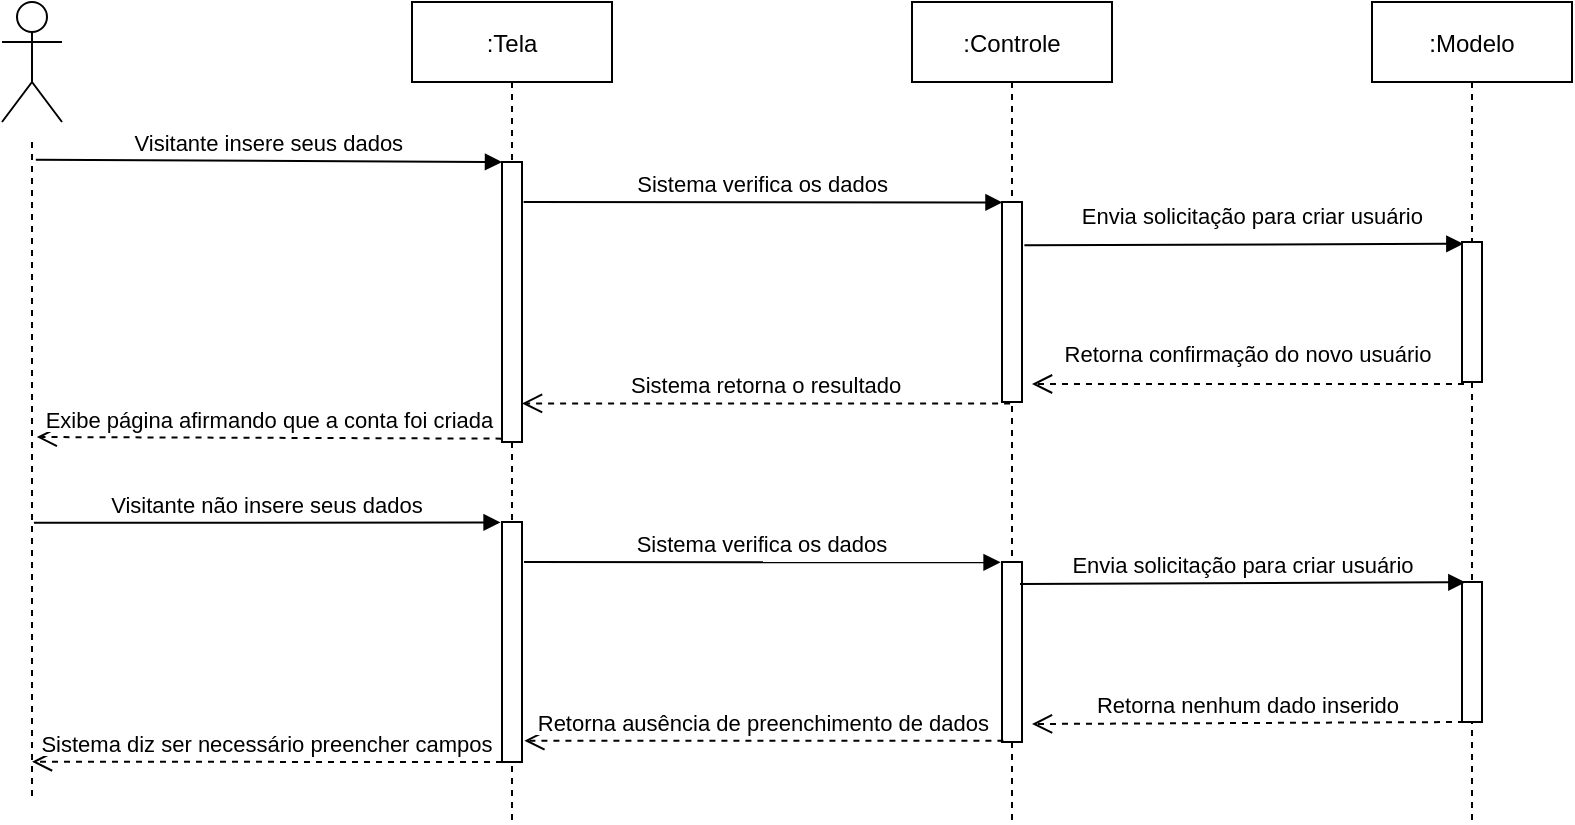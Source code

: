 <mxfile version="14.5.10" type="device"><diagram id="kgpKYQtTHZ0yAKxKKP6v" name="Page-1"><mxGraphModel dx="1716" dy="447" grid="1" gridSize="10" guides="1" tooltips="1" connect="1" arrows="1" fold="1" page="1" pageScale="1" pageWidth="850" pageHeight="1100" math="0" shadow="0"><root><mxCell id="0"/><mxCell id="1" parent="0"/><mxCell id="3nuBFxr9cyL0pnOWT2aG-1" value=":Tela" style="shape=umlLifeline;perimeter=lifelinePerimeter;container=1;collapsible=0;recursiveResize=0;rounded=0;shadow=0;strokeWidth=1;" parent="1" vertex="1"><mxGeometry x="120" y="80" width="100" height="410" as="geometry"/></mxCell><mxCell id="3nuBFxr9cyL0pnOWT2aG-2" value="" style="points=[];perimeter=orthogonalPerimeter;rounded=0;shadow=0;strokeWidth=1;" parent="3nuBFxr9cyL0pnOWT2aG-1" vertex="1"><mxGeometry x="45" y="80" width="10" height="140" as="geometry"/></mxCell><mxCell id="dFvEFmMGq-K7N-Xitd6R-15" value="" style="points=[];perimeter=orthogonalPerimeter;rounded=0;shadow=0;strokeWidth=1;" parent="3nuBFxr9cyL0pnOWT2aG-1" vertex="1"><mxGeometry x="45" y="260" width="10" height="120" as="geometry"/></mxCell><mxCell id="3nuBFxr9cyL0pnOWT2aG-5" value=":Controle" style="shape=umlLifeline;perimeter=lifelinePerimeter;container=1;collapsible=0;recursiveResize=0;rounded=0;shadow=0;strokeWidth=1;" parent="1" vertex="1"><mxGeometry x="370" y="80" width="100" height="410" as="geometry"/></mxCell><mxCell id="3nuBFxr9cyL0pnOWT2aG-6" value="" style="points=[];perimeter=orthogonalPerimeter;rounded=0;shadow=0;strokeWidth=1;" parent="3nuBFxr9cyL0pnOWT2aG-5" vertex="1"><mxGeometry x="45" y="100" width="10" height="100" as="geometry"/></mxCell><mxCell id="dFvEFmMGq-K7N-Xitd6R-16" value="" style="points=[];perimeter=orthogonalPerimeter;rounded=0;shadow=0;strokeWidth=1;" parent="3nuBFxr9cyL0pnOWT2aG-5" vertex="1"><mxGeometry x="45" y="280" width="10" height="90" as="geometry"/></mxCell><mxCell id="3nuBFxr9cyL0pnOWT2aG-7" value="Sistema retorna o resultado" style="verticalAlign=bottom;endArrow=open;dashed=1;endSize=8;exitX=0.405;exitY=1.007;shadow=0;strokeWidth=1;exitDx=0;exitDy=0;exitPerimeter=0;" parent="1" source="3nuBFxr9cyL0pnOWT2aG-6" target="3nuBFxr9cyL0pnOWT2aG-2" edge="1"><mxGeometry relative="1" as="geometry"><mxPoint x="275" y="236" as="targetPoint"/></mxGeometry></mxCell><mxCell id="3nuBFxr9cyL0pnOWT2aG-8" value="Sistema verifica os dados" style="verticalAlign=bottom;endArrow=block;shadow=0;strokeWidth=1;exitX=1.08;exitY=0.143;exitDx=0;exitDy=0;exitPerimeter=0;entryX=0.024;entryY=0.002;entryDx=0;entryDy=0;entryPerimeter=0;" parent="1" source="3nuBFxr9cyL0pnOWT2aG-2" target="3nuBFxr9cyL0pnOWT2aG-6" edge="1"><mxGeometry relative="1" as="geometry"><mxPoint x="275" y="160" as="sourcePoint"/><mxPoint x="400" y="189" as="targetPoint"/></mxGeometry></mxCell><mxCell id="3nuBFxr9cyL0pnOWT2aG-10" value="Retorna confirmação do novo usuário" style="verticalAlign=bottom;endArrow=open;dashed=1;endSize=8;exitX=0.1;exitY=1.014;shadow=0;strokeWidth=1;exitDx=0;exitDy=0;exitPerimeter=0;" parent="1" source="3nuBFxr9cyL0pnOWT2aG-4" edge="1"><mxGeometry y="-6" relative="1" as="geometry"><mxPoint x="430" y="271" as="targetPoint"/><mxPoint as="offset"/></mxGeometry></mxCell><mxCell id="dFvEFmMGq-K7N-Xitd6R-1" value=":Modelo" style="shape=umlLifeline;perimeter=lifelinePerimeter;container=1;collapsible=0;recursiveResize=0;rounded=0;shadow=0;strokeWidth=1;size=40;" parent="1" vertex="1"><mxGeometry x="600" y="80" width="100" height="410" as="geometry"/></mxCell><mxCell id="3nuBFxr9cyL0pnOWT2aG-4" value="" style="points=[];perimeter=orthogonalPerimeter;rounded=0;shadow=0;strokeWidth=1;" parent="dFvEFmMGq-K7N-Xitd6R-1" vertex="1"><mxGeometry x="45" y="120" width="10" height="70" as="geometry"/></mxCell><mxCell id="dFvEFmMGq-K7N-Xitd6R-24" value="" style="points=[];perimeter=orthogonalPerimeter;rounded=0;shadow=0;strokeWidth=1;" parent="dFvEFmMGq-K7N-Xitd6R-1" vertex="1"><mxGeometry x="45" y="290" width="10" height="70" as="geometry"/></mxCell><mxCell id="dFvEFmMGq-K7N-Xitd6R-8" value="Envia solicitação para criar usuário" style="verticalAlign=bottom;endArrow=block;entryX=0.067;entryY=0.013;shadow=0;strokeWidth=1;exitX=1.12;exitY=0.216;exitDx=0;exitDy=0;exitPerimeter=0;entryDx=0;entryDy=0;entryPerimeter=0;" parent="1" source="3nuBFxr9cyL0pnOWT2aG-6" target="3nuBFxr9cyL0pnOWT2aG-4" edge="1"><mxGeometry x="0.04" y="5" relative="1" as="geometry"><mxPoint x="360" y="190" as="sourcePoint"/><mxPoint x="530" y="190" as="targetPoint"/><mxPoint as="offset"/></mxGeometry></mxCell><mxCell id="dFvEFmMGq-K7N-Xitd6R-9" value="" style="shape=umlLifeline;perimeter=lifelinePerimeter;container=1;collapsible=0;recursiveResize=0;rounded=0;shadow=0;strokeWidth=1;size=0;" parent="1" vertex="1"><mxGeometry x="-80" y="150" width="20" height="330" as="geometry"/></mxCell><mxCell id="3nuBFxr9cyL0pnOWT2aG-3" value="Visitante insere seus dados" style="verticalAlign=bottom;startArrow=none;endArrow=block;startSize=8;shadow=0;strokeWidth=1;startFill=0;exitX=0.595;exitY=0.027;exitDx=0;exitDy=0;exitPerimeter=0;" parent="1" source="dFvEFmMGq-K7N-Xitd6R-9" target="3nuBFxr9cyL0pnOWT2aG-2" edge="1"><mxGeometry relative="1" as="geometry"><mxPoint x="-50" y="160" as="sourcePoint"/></mxGeometry></mxCell><mxCell id="dFvEFmMGq-K7N-Xitd6R-17" value="Retorna ausência de preenchimento de dados" style="verticalAlign=bottom;endArrow=open;dashed=1;endSize=8;shadow=0;strokeWidth=1;entryX=1.119;entryY=0.911;entryDx=0;entryDy=0;entryPerimeter=0;exitX=0.071;exitY=0.993;exitDx=0;exitDy=0;exitPerimeter=0;" parent="1" source="dFvEFmMGq-K7N-Xitd6R-16" target="dFvEFmMGq-K7N-Xitd6R-15" edge="1"><mxGeometry relative="1" as="geometry"><mxPoint x="340" y="610" as="targetPoint"/></mxGeometry></mxCell><mxCell id="dFvEFmMGq-K7N-Xitd6R-18" value="Sistema verifica os dados" style="verticalAlign=bottom;endArrow=block;shadow=0;strokeWidth=1;entryX=-0.071;entryY=0.002;entryDx=0;entryDy=0;entryPerimeter=0;" parent="1" target="dFvEFmMGq-K7N-Xitd6R-16" edge="1"><mxGeometry relative="1" as="geometry"><mxPoint x="176" y="360" as="sourcePoint"/><mxPoint x="340" y="378" as="targetPoint"/></mxGeometry></mxCell><mxCell id="dFvEFmMGq-K7N-Xitd6R-19" value="Retorna nenhum dado inserido" style="verticalAlign=bottom;endArrow=open;dashed=1;endSize=8;shadow=0;strokeWidth=1;exitX=0.1;exitY=1;exitDx=0;exitDy=0;exitPerimeter=0;" parent="1" source="dFvEFmMGq-K7N-Xitd6R-24" edge="1"><mxGeometry relative="1" as="geometry"><mxPoint x="430" y="441" as="targetPoint"/><mxPoint x="590" y="470" as="sourcePoint"/></mxGeometry></mxCell><mxCell id="dFvEFmMGq-K7N-Xitd6R-22" value="Envia solicitação para criar usuário" style="verticalAlign=bottom;startArrow=none;endArrow=block;startSize=8;shadow=0;strokeWidth=1;startFill=0;entryX=0.167;entryY=0.002;entryDx=0;entryDy=0;entryPerimeter=0;exitX=0.9;exitY=0.122;exitDx=0;exitDy=0;exitPerimeter=0;" parent="1" source="dFvEFmMGq-K7N-Xitd6R-16" target="dFvEFmMGq-K7N-Xitd6R-24" edge="1"><mxGeometry relative="1" as="geometry"><mxPoint x="440" y="370" as="sourcePoint"/><mxPoint x="537.5" y="390" as="targetPoint"/></mxGeometry></mxCell><mxCell id="dFvEFmMGq-K7N-Xitd6R-25" value="Visitante não insere seus dados" style="verticalAlign=bottom;endArrow=block;shadow=0;strokeWidth=1;entryX=-0.071;entryY=0.002;entryDx=0;entryDy=0;entryPerimeter=0;exitX=0.548;exitY=0.577;exitDx=0;exitDy=0;exitPerimeter=0;" parent="1" source="dFvEFmMGq-K7N-Xitd6R-9" target="dFvEFmMGq-K7N-Xitd6R-15" edge="1"><mxGeometry relative="1" as="geometry"><mxPoint x="-60" y="340" as="sourcePoint"/><mxPoint x="150" y="380" as="targetPoint"/><Array as="points"/></mxGeometry></mxCell><mxCell id="dFvEFmMGq-K7N-Xitd6R-27" value="Exibe página afirmando que a conta foi criada" style="verticalAlign=bottom;endArrow=open;dashed=1;endSize=8;exitX=-0.024;exitY=0.988;shadow=0;strokeWidth=1;exitDx=0;exitDy=0;exitPerimeter=0;entryX=0.619;entryY=0.447;entryDx=0;entryDy=0;entryPerimeter=0;" parent="1" source="3nuBFxr9cyL0pnOWT2aG-2" target="dFvEFmMGq-K7N-Xitd6R-9" edge="1"><mxGeometry relative="1" as="geometry"><mxPoint x="-60" y="299" as="targetPoint"/><mxPoint x="110" y="260" as="sourcePoint"/></mxGeometry></mxCell><mxCell id="dFvEFmMGq-K7N-Xitd6R-28" value="Sistema diz ser necessário preencher campos" style="verticalAlign=bottom;endArrow=open;dashed=1;endSize=8;shadow=0;strokeWidth=1;entryX=0.5;entryY=0.939;entryDx=0;entryDy=0;entryPerimeter=0;" parent="1" target="dFvEFmMGq-K7N-Xitd6R-9" edge="1"><mxGeometry relative="1" as="geometry"><mxPoint x="-60" y="460" as="targetPoint"/><mxPoint x="165" y="460" as="sourcePoint"/></mxGeometry></mxCell><mxCell id="dFvEFmMGq-K7N-Xitd6R-12" value="" style="shape=umlActor;verticalLabelPosition=bottom;verticalAlign=top;html=1;outlineConnect=0;" parent="1" vertex="1"><mxGeometry x="-85" y="80" width="30" height="60" as="geometry"/></mxCell></root></mxGraphModel></diagram></mxfile>